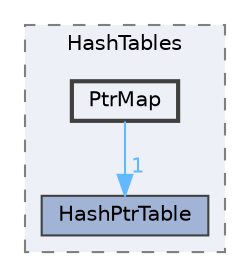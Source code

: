 digraph "src/OpenFOAM/containers/HashTables/PtrMap"
{
 // LATEX_PDF_SIZE
  bgcolor="transparent";
  edge [fontname=Helvetica,fontsize=10,labelfontname=Helvetica,labelfontsize=10];
  node [fontname=Helvetica,fontsize=10,shape=box,height=0.2,width=0.4];
  compound=true
  subgraph clusterdir_46dbcbff8acc0ae94a21b2306d4033de {
    graph [ bgcolor="#edf0f7", pencolor="grey50", label="HashTables", fontname=Helvetica,fontsize=10 style="filled,dashed", URL="dir_46dbcbff8acc0ae94a21b2306d4033de.html",tooltip=""]
  dir_9d052a20cc7c72f2042723e1f64d72da [label="HashPtrTable", fillcolor="#a2b4d6", color="grey25", style="filled", URL="dir_9d052a20cc7c72f2042723e1f64d72da.html",tooltip=""];
  dir_f0f844ad99fd21ac36e8fc27f2ba0572 [label="PtrMap", fillcolor="#edf0f7", color="grey25", style="filled,bold", URL="dir_f0f844ad99fd21ac36e8fc27f2ba0572.html",tooltip=""];
  }
  dir_f0f844ad99fd21ac36e8fc27f2ba0572->dir_9d052a20cc7c72f2042723e1f64d72da [headlabel="1", labeldistance=1.5 headhref="dir_003123_001703.html" href="dir_003123_001703.html" color="steelblue1" fontcolor="steelblue1"];
}
